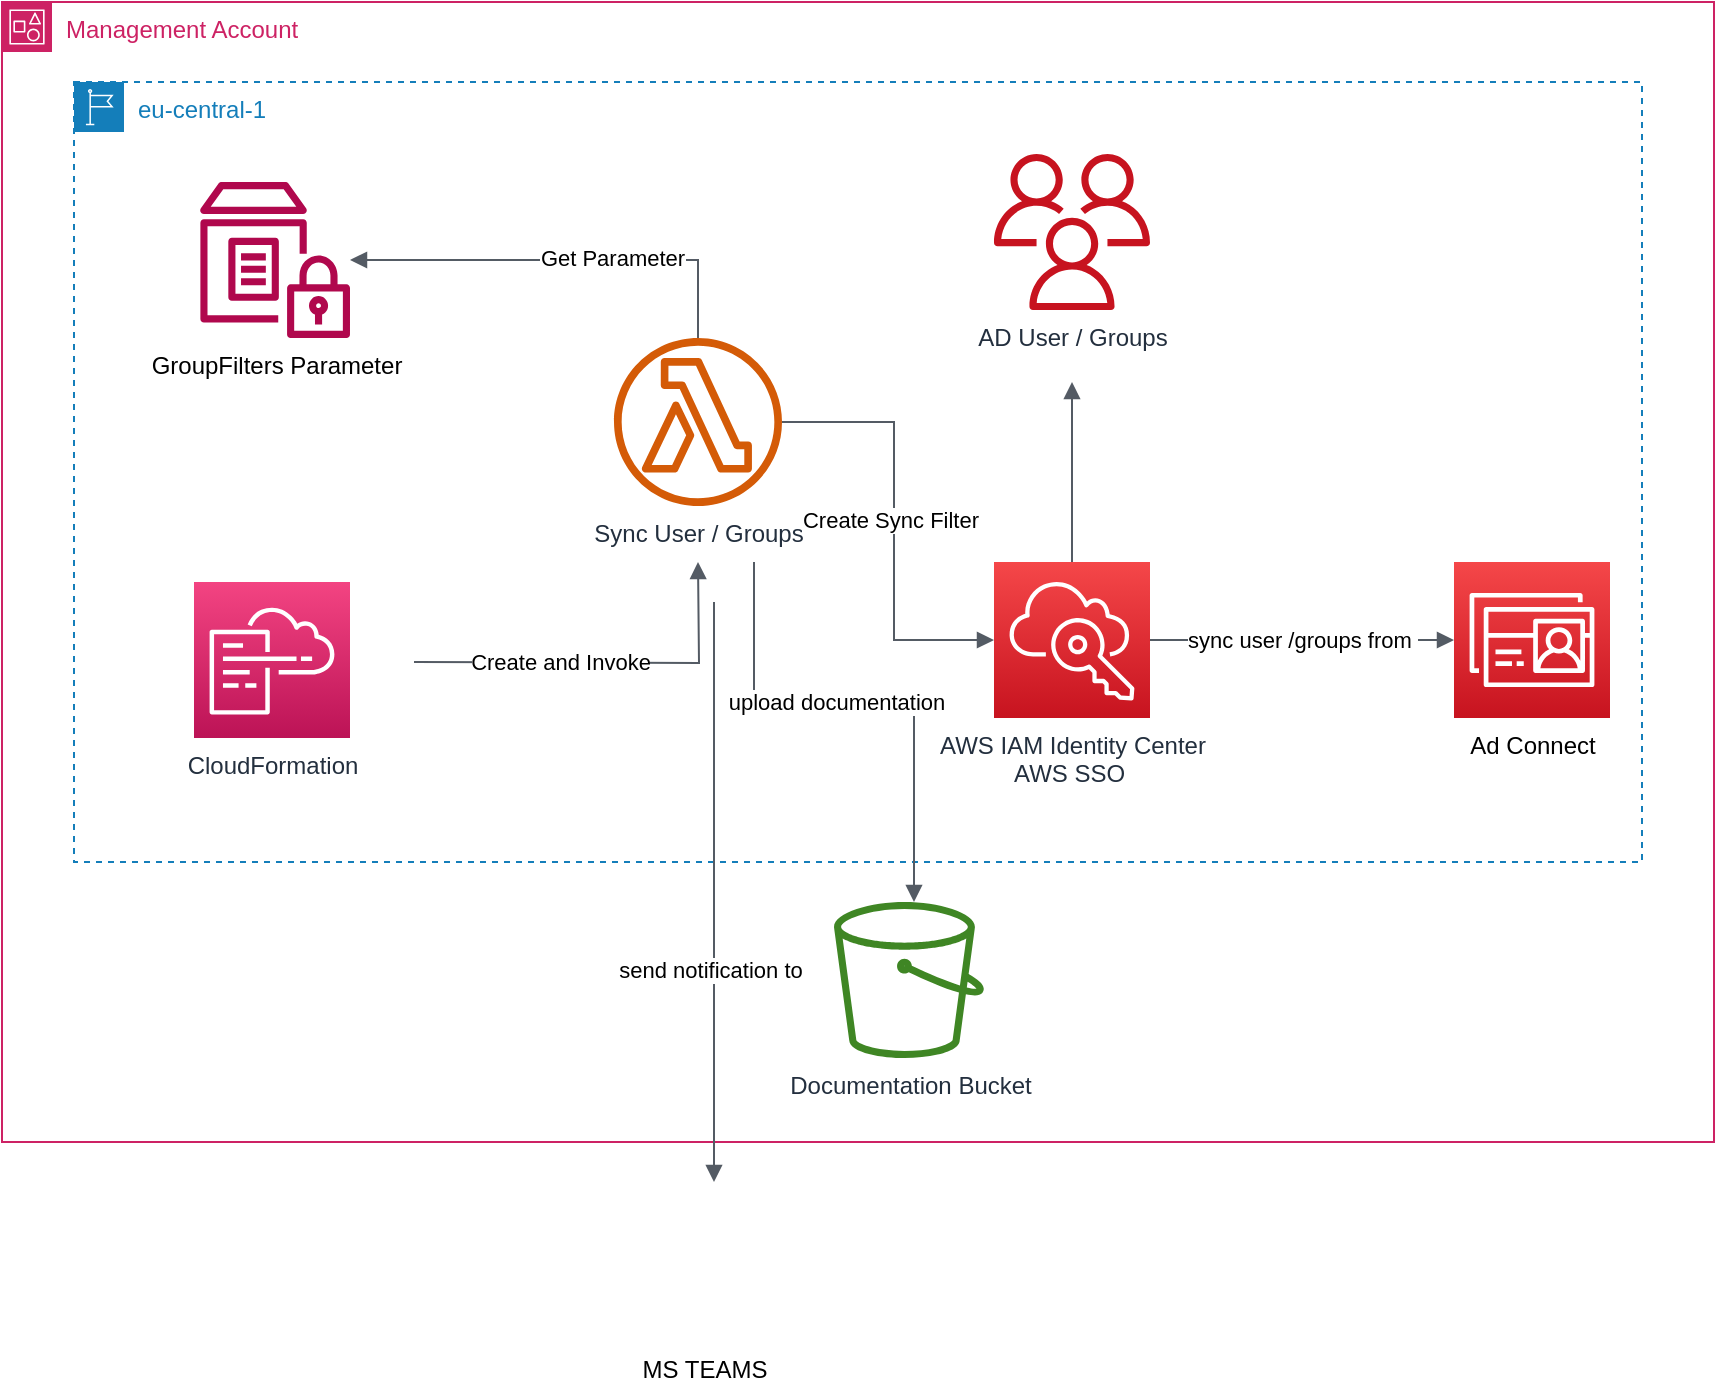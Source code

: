 <mxfile version="20.4.1" type="device"><diagram id="2K3T6_yTXuT5FLqomoqI" name="Page-1"><mxGraphModel dx="1417" dy="1158" grid="1" gridSize="10" guides="1" tooltips="1" connect="1" arrows="1" fold="1" page="1" pageScale="1" pageWidth="827" pageHeight="1169" math="0" shadow="0"><root><mxCell id="0"/><mxCell id="1" parent="0"/><mxCell id="U8cxuP6EORDSIx8_-4DE-3" value="Management Account" style="points=[[0,0],[0.25,0],[0.5,0],[0.75,0],[1,0],[1,0.25],[1,0.5],[1,0.75],[1,1],[0.75,1],[0.5,1],[0.25,1],[0,1],[0,0.75],[0,0.5],[0,0.25]];outlineConnect=0;gradientColor=none;html=1;whiteSpace=wrap;fontSize=12;fontStyle=0;container=1;pointerEvents=0;collapsible=0;recursiveResize=0;shape=mxgraph.aws4.group;grIcon=mxgraph.aws4.group_account;strokeColor=#CD2264;fillColor=none;verticalAlign=top;align=left;spacingLeft=30;fontColor=#CD2264;dashed=0;labelBackgroundColor=default;" parent="1" vertex="1"><mxGeometry x="54" y="40" width="856" height="570" as="geometry"/></mxCell><mxCell id="U8cxuP6EORDSIx8_-4DE-4" value="eu-central-1" style="points=[[0,0],[0.25,0],[0.5,0],[0.75,0],[1,0],[1,0.25],[1,0.5],[1,0.75],[1,1],[0.75,1],[0.5,1],[0.25,1],[0,1],[0,0.75],[0,0.5],[0,0.25]];outlineConnect=0;gradientColor=none;html=1;whiteSpace=wrap;fontSize=12;fontStyle=0;container=1;pointerEvents=0;collapsible=0;recursiveResize=0;shape=mxgraph.aws4.group;grIcon=mxgraph.aws4.group_region;strokeColor=#147EBA;fillColor=none;verticalAlign=top;align=left;spacingLeft=30;fontColor=#147EBA;dashed=1;labelBackgroundColor=default;" parent="U8cxuP6EORDSIx8_-4DE-3" vertex="1"><mxGeometry x="36" y="40" width="784" height="390" as="geometry"/></mxCell><mxCell id="U8cxuP6EORDSIx8_-4DE-6" value="&lt;span style=&quot;&quot; data-slate-fragment=&quot;JTVCJTdCJTIyX2tleSUyMiUzQSUyMjIxMTllZDg0Yzk0YSUyMiUyQyUyMl90eXBlJTIyJTNBJTIyYmxvY2slMjIlMkMlMjJjaGlsZHJlbiUyMiUzQSU1QiU3QiUyMl9rZXklMjIlM0ElMjJmNjExYTE1OWZhNTElMjIlMkMlMjJfdHlwZSUyMiUzQSUyMnNwYW4lMjIlMkMlMjJtYXJrcyUyMiUzQSU1QiU1RCUyQyUyMnRleHQlMjIlM0ElMjJBV1MlMjBJQU0lMjBJZGVudGl0eSUyMENlbnRlciUyMCUyMiU3RCU1RCUyQyUyMm1hcmtEZWZzJTIyJTNBJTVCJTVEJTJDJTIyc3R5bGUlMjIlM0ElMjJoMyUyMiU3RCU1RA==&quot;&gt;AWS IAM Identity Center &lt;/span&gt;&lt;br&gt;AWS SSO&amp;nbsp;&lt;br&gt;" style="sketch=0;points=[[0,0,0],[0.25,0,0],[0.5,0,0],[0.75,0,0],[1,0,0],[0,1,0],[0.25,1,0],[0.5,1,0],[0.75,1,0],[1,1,0],[0,0.25,0],[0,0.5,0],[0,0.75,0],[1,0.25,0],[1,0.5,0],[1,0.75,0]];outlineConnect=0;fontColor=#232F3E;gradientColor=#F54749;gradientDirection=north;fillColor=#C7131F;strokeColor=#ffffff;dashed=0;verticalLabelPosition=bottom;verticalAlign=top;align=center;html=1;fontSize=12;fontStyle=0;aspect=fixed;shape=mxgraph.aws4.resourceIcon;resIcon=mxgraph.aws4.single_sign_on;labelBackgroundColor=default;" parent="U8cxuP6EORDSIx8_-4DE-4" vertex="1"><mxGeometry x="460" y="240" width="78" height="78" as="geometry"/></mxCell><mxCell id="U8cxuP6EORDSIx8_-4DE-8" value="AD User / Groups" style="sketch=0;outlineConnect=0;fontColor=#232F3E;gradientColor=none;fillColor=#C7131F;strokeColor=none;dashed=0;verticalLabelPosition=bottom;verticalAlign=top;align=center;html=1;fontSize=12;fontStyle=0;aspect=fixed;pointerEvents=1;shape=mxgraph.aws4.users;labelBackgroundColor=default;" parent="U8cxuP6EORDSIx8_-4DE-4" vertex="1"><mxGeometry x="460" y="36" width="78" height="78" as="geometry"/></mxCell><mxCell id="U8cxuP6EORDSIx8_-4DE-10" value="Sync User / Groups" style="sketch=0;outlineConnect=0;fontColor=#232F3E;gradientColor=none;fillColor=#D45B07;strokeColor=none;dashed=0;verticalLabelPosition=bottom;verticalAlign=top;align=center;html=1;fontSize=12;fontStyle=0;aspect=fixed;pointerEvents=1;shape=mxgraph.aws4.lambda_function;labelBackgroundColor=default;" parent="U8cxuP6EORDSIx8_-4DE-4" vertex="1"><mxGeometry x="270" y="128" width="84" height="84" as="geometry"/></mxCell><mxCell id="U8cxuP6EORDSIx8_-4DE-11" value="&lt;span style=&quot;font-size: 12px;&quot;&gt;GroupFilters Parameter&lt;/span&gt;" style="sketch=0;outlineConnect=0;fontColor=#000000;gradientColor=none;fillColor=#B0084D;strokeColor=none;dashed=0;verticalLabelPosition=bottom;verticalAlign=top;align=center;html=1;fontSize=12;fontStyle=0;aspect=fixed;pointerEvents=1;shape=mxgraph.aws4.parameter_store;labelBackgroundColor=default;" parent="U8cxuP6EORDSIx8_-4DE-4" vertex="1"><mxGeometry x="63" y="50" width="75" height="78" as="geometry"/></mxCell><mxCell id="U8cxuP6EORDSIx8_-4DE-12" value="CloudFormation" style="sketch=0;points=[[0,0,0],[0.25,0,0],[0.5,0,0],[0.75,0,0],[1,0,0],[0,1,0],[0.25,1,0],[0.5,1,0],[0.75,1,0],[1,1,0],[0,0.25,0],[0,0.5,0],[0,0.75,0],[1,0.25,0],[1,0.5,0],[1,0.75,0]];points=[[0,0,0],[0.25,0,0],[0.5,0,0],[0.75,0,0],[1,0,0],[0,1,0],[0.25,1,0],[0.5,1,0],[0.75,1,0],[1,1,0],[0,0.25,0],[0,0.5,0],[0,0.75,0],[1,0.25,0],[1,0.5,0],[1,0.75,0]];outlineConnect=0;fontColor=#232F3E;gradientColor=#F34482;gradientDirection=north;fillColor=#BC1356;strokeColor=#ffffff;dashed=0;verticalLabelPosition=bottom;verticalAlign=top;align=center;html=1;fontSize=12;fontStyle=0;aspect=fixed;shape=mxgraph.aws4.resourceIcon;resIcon=mxgraph.aws4.cloudformation;labelBackgroundColor=default;" parent="U8cxuP6EORDSIx8_-4DE-4" vertex="1"><mxGeometry x="60" y="250" width="78" height="78" as="geometry"/></mxCell><mxCell id="U8cxuP6EORDSIx8_-4DE-13" value="" style="edgeStyle=orthogonalEdgeStyle;html=1;endArrow=block;elbow=vertical;startArrow=none;endFill=1;strokeColor=#545B64;rounded=0;fontColor=#FF0000;" parent="U8cxuP6EORDSIx8_-4DE-4" edge="1"><mxGeometry width="100" relative="1" as="geometry"><mxPoint x="170" y="290" as="sourcePoint"/><mxPoint x="312" y="240" as="targetPoint"/></mxGeometry></mxCell><mxCell id="U8cxuP6EORDSIx8_-4DE-14" value="&lt;font color=&quot;#000000&quot; style=&quot;background-color: rgb(255, 255, 255);&quot;&gt;Create and Invoke&lt;/font&gt;" style="edgeLabel;html=1;align=center;verticalAlign=middle;resizable=0;points=[];fontColor=#FFFFFF;" parent="U8cxuP6EORDSIx8_-4DE-13" vertex="1" connectable="0"><mxGeometry x="-0.241" y="1" relative="1" as="geometry"><mxPoint as="offset"/></mxGeometry></mxCell><mxCell id="U8cxuP6EORDSIx8_-4DE-15" value="" style="edgeStyle=orthogonalEdgeStyle;html=1;endArrow=block;elbow=vertical;startArrow=none;endFill=1;strokeColor=#545B64;rounded=0;fontColor=#FFFFFF;" parent="U8cxuP6EORDSIx8_-4DE-4" source="U8cxuP6EORDSIx8_-4DE-10" target="U8cxuP6EORDSIx8_-4DE-11" edge="1"><mxGeometry width="100" relative="1" as="geometry"><mxPoint x="90" y="190" as="sourcePoint"/><mxPoint x="190" y="190" as="targetPoint"/><Array as="points"><mxPoint x="312" y="89"/></Array></mxGeometry></mxCell><mxCell id="U8cxuP6EORDSIx8_-4DE-16" value="&lt;font color=&quot;#000000&quot;&gt;Get Parameter&lt;/font&gt;" style="edgeLabel;html=1;align=center;verticalAlign=middle;resizable=0;points=[];fontColor=#FFFFFF;" parent="U8cxuP6EORDSIx8_-4DE-15" vertex="1" connectable="0"><mxGeometry x="-0.225" y="-1" relative="1" as="geometry"><mxPoint as="offset"/></mxGeometry></mxCell><mxCell id="U8cxuP6EORDSIx8_-4DE-17" value="" style="edgeStyle=orthogonalEdgeStyle;html=1;endArrow=block;elbow=vertical;startArrow=none;endFill=1;strokeColor=#545B64;rounded=0;fontColor=#000000;" parent="U8cxuP6EORDSIx8_-4DE-4" source="U8cxuP6EORDSIx8_-4DE-10" target="U8cxuP6EORDSIx8_-4DE-6" edge="1"><mxGeometry width="100" relative="1" as="geometry"><mxPoint x="340" y="290" as="sourcePoint"/><mxPoint x="440" y="290" as="targetPoint"/><Array as="points"><mxPoint x="410" y="170"/><mxPoint x="410" y="279"/></Array></mxGeometry></mxCell><mxCell id="U8cxuP6EORDSIx8_-4DE-18" value="Create Sync Filter" style="edgeLabel;html=1;align=center;verticalAlign=middle;resizable=0;points=[];fontColor=#000000;" parent="U8cxuP6EORDSIx8_-4DE-17" vertex="1" connectable="0"><mxGeometry x="-0.026" y="-2" relative="1" as="geometry"><mxPoint as="offset"/></mxGeometry></mxCell><mxCell id="U8cxuP6EORDSIx8_-4DE-22" value="" style="edgeStyle=orthogonalEdgeStyle;html=1;endArrow=block;elbow=vertical;startArrow=none;endFill=1;strokeColor=#545B64;rounded=0;fontColor=#000000;exitX=0.5;exitY=0;exitDx=0;exitDy=0;exitPerimeter=0;" parent="U8cxuP6EORDSIx8_-4DE-4" source="U8cxuP6EORDSIx8_-4DE-6" edge="1"><mxGeometry width="100" relative="1" as="geometry"><mxPoint x="510" y="190" as="sourcePoint"/><mxPoint x="499" y="150" as="targetPoint"/></mxGeometry></mxCell><mxCell id="bOQmzlq-sCdzd3ZZO5CD-2" value="Documentation Bucket" style="sketch=0;outlineConnect=0;fontColor=#232F3E;gradientColor=none;fillColor=#3F8624;strokeColor=none;dashed=0;verticalLabelPosition=bottom;verticalAlign=top;align=center;html=1;fontSize=12;fontStyle=0;aspect=fixed;pointerEvents=1;shape=mxgraph.aws4.bucket;labelBackgroundColor=default;" vertex="1" parent="U8cxuP6EORDSIx8_-4DE-3"><mxGeometry x="416" y="450" width="75" height="78" as="geometry"/></mxCell><mxCell id="bOQmzlq-sCdzd3ZZO5CD-3" value="" style="edgeStyle=orthogonalEdgeStyle;html=1;endArrow=block;elbow=vertical;startArrow=none;endFill=1;strokeColor=#545B64;rounded=0;" edge="1" parent="U8cxuP6EORDSIx8_-4DE-3" target="bOQmzlq-sCdzd3ZZO5CD-2"><mxGeometry width="100" relative="1" as="geometry"><mxPoint x="376" y="280" as="sourcePoint"/><mxPoint x="406" y="480" as="targetPoint"/><Array as="points"><mxPoint x="376" y="350"/><mxPoint x="456" y="350"/></Array></mxGeometry></mxCell><mxCell id="bOQmzlq-sCdzd3ZZO5CD-4" value="upload documentation" style="edgeLabel;html=1;align=center;verticalAlign=middle;resizable=0;points=[];" vertex="1" connectable="0" parent="bOQmzlq-sCdzd3ZZO5CD-3"><mxGeometry x="-0.116" relative="1" as="geometry"><mxPoint as="offset"/></mxGeometry></mxCell><mxCell id="bOQmzlq-sCdzd3ZZO5CD-5" value="" style="edgeStyle=orthogonalEdgeStyle;html=1;endArrow=block;elbow=vertical;startArrow=none;endFill=1;strokeColor=#545B64;rounded=0;" edge="1" parent="U8cxuP6EORDSIx8_-4DE-3"><mxGeometry width="100" relative="1" as="geometry"><mxPoint x="356" y="300" as="sourcePoint"/><mxPoint x="356" y="590" as="targetPoint"/><Array as="points"><mxPoint x="356" y="350"/><mxPoint x="356" y="350"/></Array></mxGeometry></mxCell><mxCell id="bOQmzlq-sCdzd3ZZO5CD-6" value="send notification to" style="edgeLabel;html=1;align=center;verticalAlign=middle;resizable=0;points=[];" vertex="1" connectable="0" parent="bOQmzlq-sCdzd3ZZO5CD-5"><mxGeometry x="0.267" y="-2" relative="1" as="geometry"><mxPoint as="offset"/></mxGeometry></mxCell><mxCell id="U8cxuP6EORDSIx8_-4DE-20" value="&lt;font color=&quot;#000000&quot; style=&quot;&quot;&gt;Ad Connect&lt;/font&gt;" style="sketch=0;points=[[0,0,0],[0.25,0,0],[0.5,0,0],[0.75,0,0],[1,0,0],[0,1,0],[0.25,1,0],[0.5,1,0],[0.75,1,0],[1,1,0],[0,0.25,0],[0,0.5,0],[0,0.75,0],[1,0.25,0],[1,0.5,0],[1,0.75,0]];outlineConnect=0;fontColor=#232F3E;gradientColor=#F54749;gradientDirection=north;fillColor=#C7131F;strokeColor=#ffffff;dashed=0;verticalLabelPosition=bottom;verticalAlign=top;align=center;html=1;fontSize=12;fontStyle=0;aspect=fixed;shape=mxgraph.aws4.resourceIcon;resIcon=mxgraph.aws4.directory_service;labelBackgroundColor=#FFFFFF;labelBorderColor=none;" parent="1" vertex="1"><mxGeometry x="780" y="320" width="78" height="78" as="geometry"/></mxCell><mxCell id="U8cxuP6EORDSIx8_-4DE-21" value="sync user /groups from&amp;nbsp;" style="edgeStyle=orthogonalEdgeStyle;html=1;endArrow=block;elbow=vertical;startArrow=none;endFill=1;strokeColor=#545B64;rounded=0;fontColor=#000000;entryX=0;entryY=0.5;entryDx=0;entryDy=0;entryPerimeter=0;" parent="1" source="U8cxuP6EORDSIx8_-4DE-6" target="U8cxuP6EORDSIx8_-4DE-20" edge="1"><mxGeometry width="100" relative="1" as="geometry"><mxPoint x="610" y="270" as="sourcePoint"/><mxPoint x="710" y="270" as="targetPoint"/></mxGeometry></mxCell><mxCell id="bOQmzlq-sCdzd3ZZO5CD-1" value="MS TEAMS" style="shape=image;html=1;verticalAlign=top;verticalLabelPosition=bottom;labelBackgroundColor=#ffffff;imageAspect=0;aspect=fixed;image=https://cdn0.iconfinder.com/data/icons/logos-microsoft-office-365/128/Microsoft_Office-10-128.png" vertex="1" parent="1"><mxGeometry x="370" y="640" width="70" height="70" as="geometry"/></mxCell></root></mxGraphModel></diagram></mxfile>